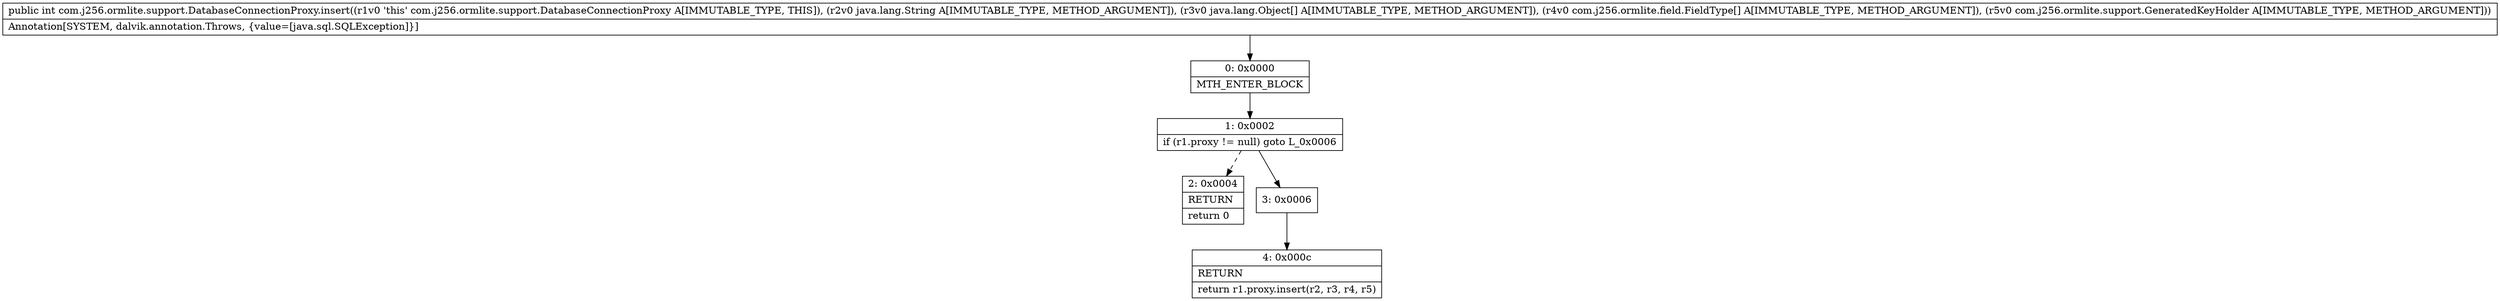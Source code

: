 digraph "CFG forcom.j256.ormlite.support.DatabaseConnectionProxy.insert(Ljava\/lang\/String;[Ljava\/lang\/Object;[Lcom\/j256\/ormlite\/field\/FieldType;Lcom\/j256\/ormlite\/support\/GeneratedKeyHolder;)I" {
Node_0 [shape=record,label="{0\:\ 0x0000|MTH_ENTER_BLOCK\l}"];
Node_1 [shape=record,label="{1\:\ 0x0002|if (r1.proxy != null) goto L_0x0006\l}"];
Node_2 [shape=record,label="{2\:\ 0x0004|RETURN\l|return 0\l}"];
Node_3 [shape=record,label="{3\:\ 0x0006}"];
Node_4 [shape=record,label="{4\:\ 0x000c|RETURN\l|return r1.proxy.insert(r2, r3, r4, r5)\l}"];
MethodNode[shape=record,label="{public int com.j256.ormlite.support.DatabaseConnectionProxy.insert((r1v0 'this' com.j256.ormlite.support.DatabaseConnectionProxy A[IMMUTABLE_TYPE, THIS]), (r2v0 java.lang.String A[IMMUTABLE_TYPE, METHOD_ARGUMENT]), (r3v0 java.lang.Object[] A[IMMUTABLE_TYPE, METHOD_ARGUMENT]), (r4v0 com.j256.ormlite.field.FieldType[] A[IMMUTABLE_TYPE, METHOD_ARGUMENT]), (r5v0 com.j256.ormlite.support.GeneratedKeyHolder A[IMMUTABLE_TYPE, METHOD_ARGUMENT]))  | Annotation[SYSTEM, dalvik.annotation.Throws, \{value=[java.sql.SQLException]\}]\l}"];
MethodNode -> Node_0;
Node_0 -> Node_1;
Node_1 -> Node_2[style=dashed];
Node_1 -> Node_3;
Node_3 -> Node_4;
}

